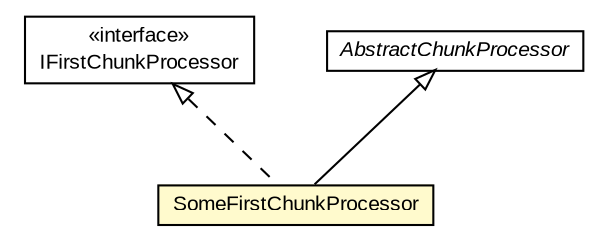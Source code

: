 #!/usr/local/bin/dot
#
# Class diagram 
# Generated by UMLGraph version R5_6-24-gf6e263 (http://www.umlgraph.org/)
#

digraph G {
	edge [fontname="arial",fontsize=10,labelfontname="arial",labelfontsize=10];
	node [fontname="arial",fontsize=10,shape=plaintext];
	nodesep=0.25;
	ranksep=0.5;
	// edu.arizona.biosemantics.semanticmarkup.ling.extract.IFirstChunkProcessor
	c127943 [label=<<table title="edu.arizona.biosemantics.semanticmarkup.ling.extract.IFirstChunkProcessor" border="0" cellborder="1" cellspacing="0" cellpadding="2" port="p" href="../../../../../ling/extract/IFirstChunkProcessor.html">
		<tr><td><table border="0" cellspacing="0" cellpadding="1">
<tr><td align="center" balign="center"> &#171;interface&#187; </td></tr>
<tr><td align="center" balign="center"> IFirstChunkProcessor </td></tr>
		</table></td></tr>
		</table>>, URL="../../../../../ling/extract/IFirstChunkProcessor.html", fontname="arial", fontcolor="black", fontsize=10.0];
	// edu.arizona.biosemantics.semanticmarkup.markupelement.description.ling.extract.AbstractChunkProcessor
	c128000 [label=<<table title="edu.arizona.biosemantics.semanticmarkup.markupelement.description.ling.extract.AbstractChunkProcessor" border="0" cellborder="1" cellspacing="0" cellpadding="2" port="p" href="../AbstractChunkProcessor.html">
		<tr><td><table border="0" cellspacing="0" cellpadding="1">
<tr><td align="center" balign="center"><font face="arial italic"> AbstractChunkProcessor </font></td></tr>
		</table></td></tr>
		</table>>, URL="../AbstractChunkProcessor.html", fontname="arial", fontcolor="black", fontsize=10.0];
	// edu.arizona.biosemantics.semanticmarkup.markupelement.description.ling.extract.lib.SomeFirstChunkProcessor
	c128008 [label=<<table title="edu.arizona.biosemantics.semanticmarkup.markupelement.description.ling.extract.lib.SomeFirstChunkProcessor" border="0" cellborder="1" cellspacing="0" cellpadding="2" port="p" bgcolor="lemonChiffon" href="./SomeFirstChunkProcessor.html">
		<tr><td><table border="0" cellspacing="0" cellpadding="1">
<tr><td align="center" balign="center"> SomeFirstChunkProcessor </td></tr>
		</table></td></tr>
		</table>>, URL="./SomeFirstChunkProcessor.html", fontname="arial", fontcolor="black", fontsize=10.0];
	//edu.arizona.biosemantics.semanticmarkup.markupelement.description.ling.extract.lib.SomeFirstChunkProcessor extends edu.arizona.biosemantics.semanticmarkup.markupelement.description.ling.extract.AbstractChunkProcessor
	c128000:p -> c128008:p [dir=back,arrowtail=empty];
	//edu.arizona.biosemantics.semanticmarkup.markupelement.description.ling.extract.lib.SomeFirstChunkProcessor implements edu.arizona.biosemantics.semanticmarkup.ling.extract.IFirstChunkProcessor
	c127943:p -> c128008:p [dir=back,arrowtail=empty,style=dashed];
}

